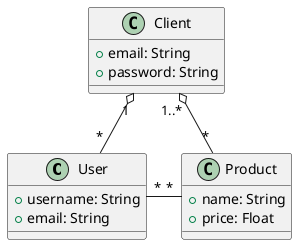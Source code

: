 @startuml
'https://plantuml.com/class-diagram

class User {
    + username: String
    + email: String
}
class Client {
    + email: String
    + password: String
}
class Product {
    + name: String
    + price: Float
}

Client "1" o- "*" User
Client "1..*" o-- "*" Product
User "*" - "*" Product


@enduml
